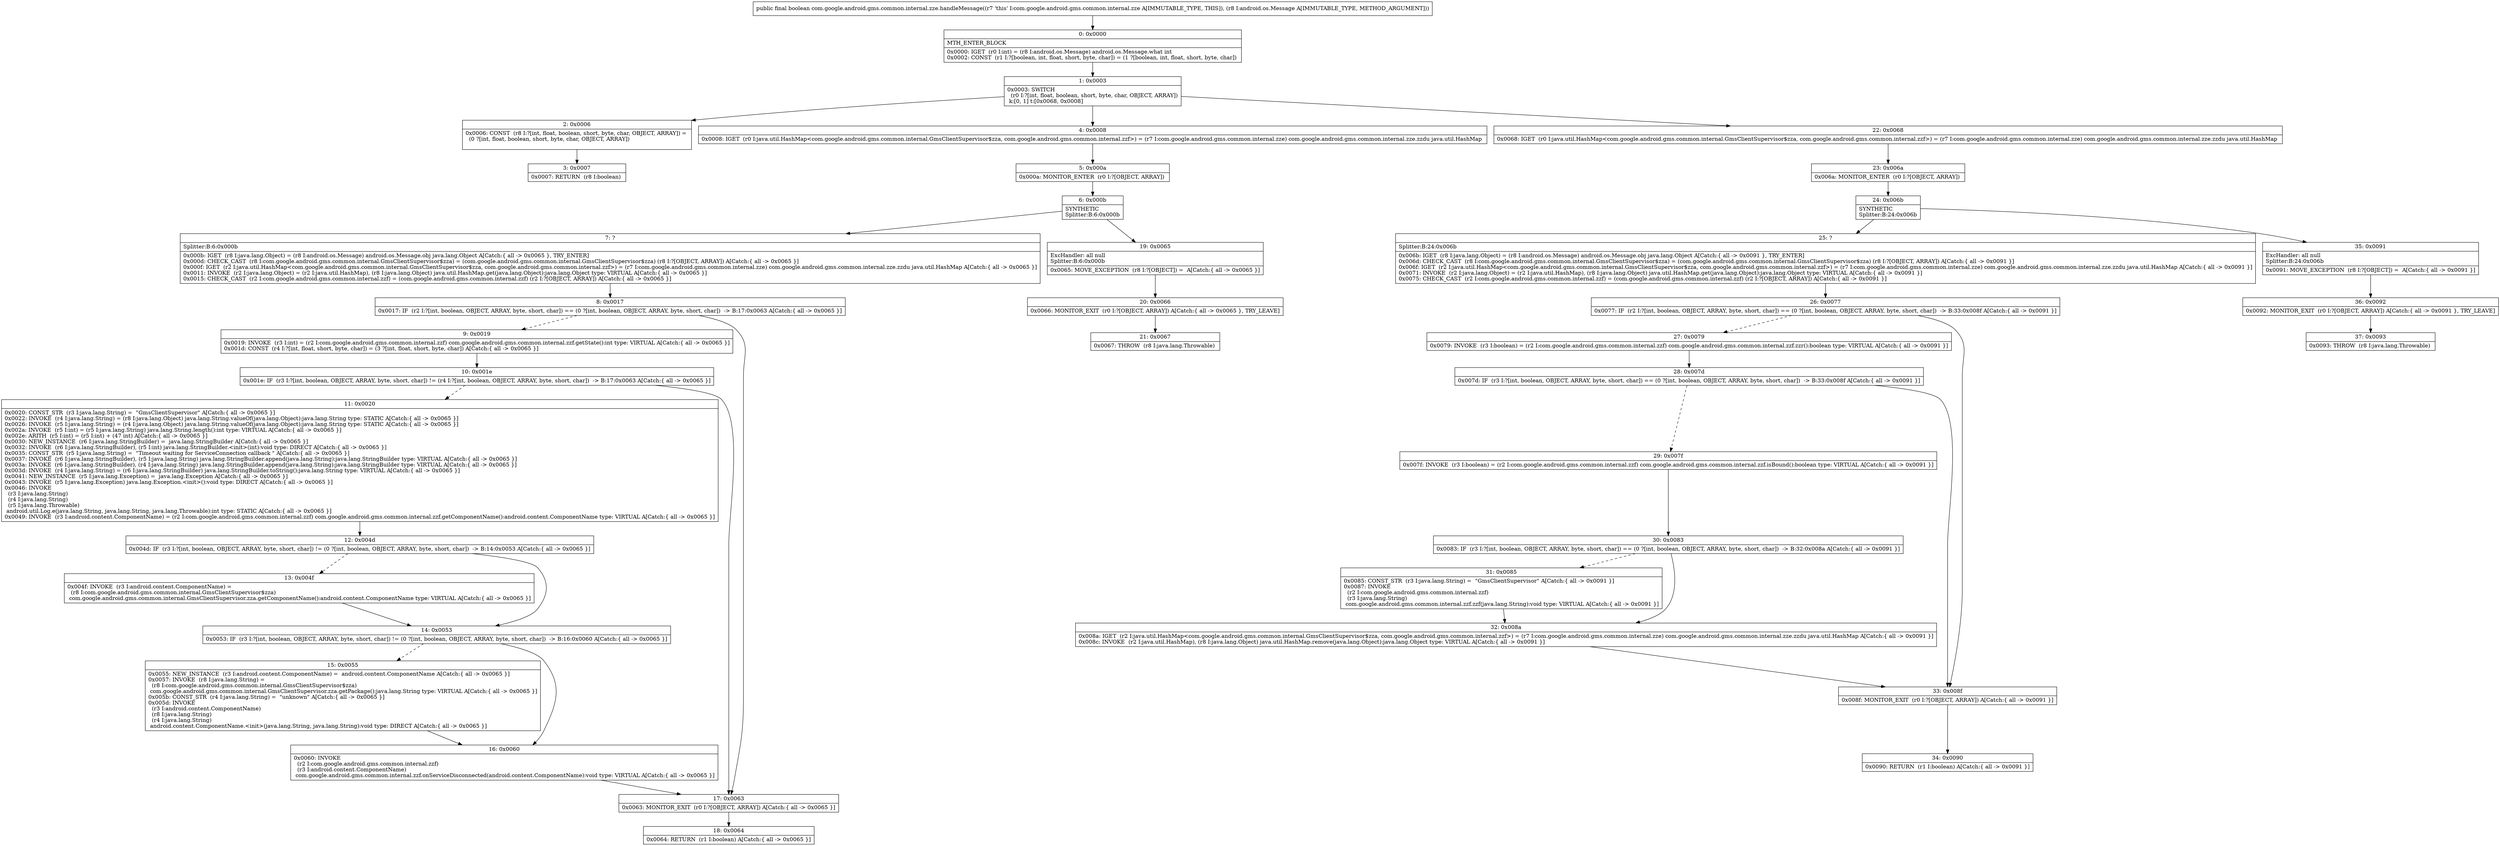 digraph "CFG forcom.google.android.gms.common.internal.zze.handleMessage(Landroid\/os\/Message;)Z" {
Node_0 [shape=record,label="{0\:\ 0x0000|MTH_ENTER_BLOCK\l|0x0000: IGET  (r0 I:int) = (r8 I:android.os.Message) android.os.Message.what int \l0x0002: CONST  (r1 I:?[boolean, int, float, short, byte, char]) = (1 ?[boolean, int, float, short, byte, char]) \l}"];
Node_1 [shape=record,label="{1\:\ 0x0003|0x0003: SWITCH  \l  (r0 I:?[int, float, boolean, short, byte, char, OBJECT, ARRAY])\l k:[0, 1] t:[0x0068, 0x0008] \l}"];
Node_2 [shape=record,label="{2\:\ 0x0006|0x0006: CONST  (r8 I:?[int, float, boolean, short, byte, char, OBJECT, ARRAY]) = \l  (0 ?[int, float, boolean, short, byte, char, OBJECT, ARRAY])\l \l}"];
Node_3 [shape=record,label="{3\:\ 0x0007|0x0007: RETURN  (r8 I:boolean) \l}"];
Node_4 [shape=record,label="{4\:\ 0x0008|0x0008: IGET  (r0 I:java.util.HashMap\<com.google.android.gms.common.internal.GmsClientSupervisor$zza, com.google.android.gms.common.internal.zzf\>) = (r7 I:com.google.android.gms.common.internal.zze) com.google.android.gms.common.internal.zze.zzdu java.util.HashMap \l}"];
Node_5 [shape=record,label="{5\:\ 0x000a|0x000a: MONITOR_ENTER  (r0 I:?[OBJECT, ARRAY]) \l}"];
Node_6 [shape=record,label="{6\:\ 0x000b|SYNTHETIC\lSplitter:B:6:0x000b\l}"];
Node_7 [shape=record,label="{7\:\ ?|Splitter:B:6:0x000b\l|0x000b: IGET  (r8 I:java.lang.Object) = (r8 I:android.os.Message) android.os.Message.obj java.lang.Object A[Catch:\{ all \-\> 0x0065 \}, TRY_ENTER]\l0x000d: CHECK_CAST  (r8 I:com.google.android.gms.common.internal.GmsClientSupervisor$zza) = (com.google.android.gms.common.internal.GmsClientSupervisor$zza) (r8 I:?[OBJECT, ARRAY]) A[Catch:\{ all \-\> 0x0065 \}]\l0x000f: IGET  (r2 I:java.util.HashMap\<com.google.android.gms.common.internal.GmsClientSupervisor$zza, com.google.android.gms.common.internal.zzf\>) = (r7 I:com.google.android.gms.common.internal.zze) com.google.android.gms.common.internal.zze.zzdu java.util.HashMap A[Catch:\{ all \-\> 0x0065 \}]\l0x0011: INVOKE  (r2 I:java.lang.Object) = (r2 I:java.util.HashMap), (r8 I:java.lang.Object) java.util.HashMap.get(java.lang.Object):java.lang.Object type: VIRTUAL A[Catch:\{ all \-\> 0x0065 \}]\l0x0015: CHECK_CAST  (r2 I:com.google.android.gms.common.internal.zzf) = (com.google.android.gms.common.internal.zzf) (r2 I:?[OBJECT, ARRAY]) A[Catch:\{ all \-\> 0x0065 \}]\l}"];
Node_8 [shape=record,label="{8\:\ 0x0017|0x0017: IF  (r2 I:?[int, boolean, OBJECT, ARRAY, byte, short, char]) == (0 ?[int, boolean, OBJECT, ARRAY, byte, short, char])  \-\> B:17:0x0063 A[Catch:\{ all \-\> 0x0065 \}]\l}"];
Node_9 [shape=record,label="{9\:\ 0x0019|0x0019: INVOKE  (r3 I:int) = (r2 I:com.google.android.gms.common.internal.zzf) com.google.android.gms.common.internal.zzf.getState():int type: VIRTUAL A[Catch:\{ all \-\> 0x0065 \}]\l0x001d: CONST  (r4 I:?[int, float, short, byte, char]) = (3 ?[int, float, short, byte, char]) A[Catch:\{ all \-\> 0x0065 \}]\l}"];
Node_10 [shape=record,label="{10\:\ 0x001e|0x001e: IF  (r3 I:?[int, boolean, OBJECT, ARRAY, byte, short, char]) != (r4 I:?[int, boolean, OBJECT, ARRAY, byte, short, char])  \-\> B:17:0x0063 A[Catch:\{ all \-\> 0x0065 \}]\l}"];
Node_11 [shape=record,label="{11\:\ 0x0020|0x0020: CONST_STR  (r3 I:java.lang.String) =  \"GmsClientSupervisor\" A[Catch:\{ all \-\> 0x0065 \}]\l0x0022: INVOKE  (r4 I:java.lang.String) = (r8 I:java.lang.Object) java.lang.String.valueOf(java.lang.Object):java.lang.String type: STATIC A[Catch:\{ all \-\> 0x0065 \}]\l0x0026: INVOKE  (r5 I:java.lang.String) = (r4 I:java.lang.Object) java.lang.String.valueOf(java.lang.Object):java.lang.String type: STATIC A[Catch:\{ all \-\> 0x0065 \}]\l0x002a: INVOKE  (r5 I:int) = (r5 I:java.lang.String) java.lang.String.length():int type: VIRTUAL A[Catch:\{ all \-\> 0x0065 \}]\l0x002e: ARITH  (r5 I:int) = (r5 I:int) + (47 int) A[Catch:\{ all \-\> 0x0065 \}]\l0x0030: NEW_INSTANCE  (r6 I:java.lang.StringBuilder) =  java.lang.StringBuilder A[Catch:\{ all \-\> 0x0065 \}]\l0x0032: INVOKE  (r6 I:java.lang.StringBuilder), (r5 I:int) java.lang.StringBuilder.\<init\>(int):void type: DIRECT A[Catch:\{ all \-\> 0x0065 \}]\l0x0035: CONST_STR  (r5 I:java.lang.String) =  \"Timeout waiting for ServiceConnection callback \" A[Catch:\{ all \-\> 0x0065 \}]\l0x0037: INVOKE  (r6 I:java.lang.StringBuilder), (r5 I:java.lang.String) java.lang.StringBuilder.append(java.lang.String):java.lang.StringBuilder type: VIRTUAL A[Catch:\{ all \-\> 0x0065 \}]\l0x003a: INVOKE  (r6 I:java.lang.StringBuilder), (r4 I:java.lang.String) java.lang.StringBuilder.append(java.lang.String):java.lang.StringBuilder type: VIRTUAL A[Catch:\{ all \-\> 0x0065 \}]\l0x003d: INVOKE  (r4 I:java.lang.String) = (r6 I:java.lang.StringBuilder) java.lang.StringBuilder.toString():java.lang.String type: VIRTUAL A[Catch:\{ all \-\> 0x0065 \}]\l0x0041: NEW_INSTANCE  (r5 I:java.lang.Exception) =  java.lang.Exception A[Catch:\{ all \-\> 0x0065 \}]\l0x0043: INVOKE  (r5 I:java.lang.Exception) java.lang.Exception.\<init\>():void type: DIRECT A[Catch:\{ all \-\> 0x0065 \}]\l0x0046: INVOKE  \l  (r3 I:java.lang.String)\l  (r4 I:java.lang.String)\l  (r5 I:java.lang.Throwable)\l android.util.Log.e(java.lang.String, java.lang.String, java.lang.Throwable):int type: STATIC A[Catch:\{ all \-\> 0x0065 \}]\l0x0049: INVOKE  (r3 I:android.content.ComponentName) = (r2 I:com.google.android.gms.common.internal.zzf) com.google.android.gms.common.internal.zzf.getComponentName():android.content.ComponentName type: VIRTUAL A[Catch:\{ all \-\> 0x0065 \}]\l}"];
Node_12 [shape=record,label="{12\:\ 0x004d|0x004d: IF  (r3 I:?[int, boolean, OBJECT, ARRAY, byte, short, char]) != (0 ?[int, boolean, OBJECT, ARRAY, byte, short, char])  \-\> B:14:0x0053 A[Catch:\{ all \-\> 0x0065 \}]\l}"];
Node_13 [shape=record,label="{13\:\ 0x004f|0x004f: INVOKE  (r3 I:android.content.ComponentName) = \l  (r8 I:com.google.android.gms.common.internal.GmsClientSupervisor$zza)\l com.google.android.gms.common.internal.GmsClientSupervisor.zza.getComponentName():android.content.ComponentName type: VIRTUAL A[Catch:\{ all \-\> 0x0065 \}]\l}"];
Node_14 [shape=record,label="{14\:\ 0x0053|0x0053: IF  (r3 I:?[int, boolean, OBJECT, ARRAY, byte, short, char]) != (0 ?[int, boolean, OBJECT, ARRAY, byte, short, char])  \-\> B:16:0x0060 A[Catch:\{ all \-\> 0x0065 \}]\l}"];
Node_15 [shape=record,label="{15\:\ 0x0055|0x0055: NEW_INSTANCE  (r3 I:android.content.ComponentName) =  android.content.ComponentName A[Catch:\{ all \-\> 0x0065 \}]\l0x0057: INVOKE  (r8 I:java.lang.String) = \l  (r8 I:com.google.android.gms.common.internal.GmsClientSupervisor$zza)\l com.google.android.gms.common.internal.GmsClientSupervisor.zza.getPackage():java.lang.String type: VIRTUAL A[Catch:\{ all \-\> 0x0065 \}]\l0x005b: CONST_STR  (r4 I:java.lang.String) =  \"unknown\" A[Catch:\{ all \-\> 0x0065 \}]\l0x005d: INVOKE  \l  (r3 I:android.content.ComponentName)\l  (r8 I:java.lang.String)\l  (r4 I:java.lang.String)\l android.content.ComponentName.\<init\>(java.lang.String, java.lang.String):void type: DIRECT A[Catch:\{ all \-\> 0x0065 \}]\l}"];
Node_16 [shape=record,label="{16\:\ 0x0060|0x0060: INVOKE  \l  (r2 I:com.google.android.gms.common.internal.zzf)\l  (r3 I:android.content.ComponentName)\l com.google.android.gms.common.internal.zzf.onServiceDisconnected(android.content.ComponentName):void type: VIRTUAL A[Catch:\{ all \-\> 0x0065 \}]\l}"];
Node_17 [shape=record,label="{17\:\ 0x0063|0x0063: MONITOR_EXIT  (r0 I:?[OBJECT, ARRAY]) A[Catch:\{ all \-\> 0x0065 \}]\l}"];
Node_18 [shape=record,label="{18\:\ 0x0064|0x0064: RETURN  (r1 I:boolean) A[Catch:\{ all \-\> 0x0065 \}]\l}"];
Node_19 [shape=record,label="{19\:\ 0x0065|ExcHandler: all null\lSplitter:B:6:0x000b\l|0x0065: MOVE_EXCEPTION  (r8 I:?[OBJECT]) =  A[Catch:\{ all \-\> 0x0065 \}]\l}"];
Node_20 [shape=record,label="{20\:\ 0x0066|0x0066: MONITOR_EXIT  (r0 I:?[OBJECT, ARRAY]) A[Catch:\{ all \-\> 0x0065 \}, TRY_LEAVE]\l}"];
Node_21 [shape=record,label="{21\:\ 0x0067|0x0067: THROW  (r8 I:java.lang.Throwable) \l}"];
Node_22 [shape=record,label="{22\:\ 0x0068|0x0068: IGET  (r0 I:java.util.HashMap\<com.google.android.gms.common.internal.GmsClientSupervisor$zza, com.google.android.gms.common.internal.zzf\>) = (r7 I:com.google.android.gms.common.internal.zze) com.google.android.gms.common.internal.zze.zzdu java.util.HashMap \l}"];
Node_23 [shape=record,label="{23\:\ 0x006a|0x006a: MONITOR_ENTER  (r0 I:?[OBJECT, ARRAY]) \l}"];
Node_24 [shape=record,label="{24\:\ 0x006b|SYNTHETIC\lSplitter:B:24:0x006b\l}"];
Node_25 [shape=record,label="{25\:\ ?|Splitter:B:24:0x006b\l|0x006b: IGET  (r8 I:java.lang.Object) = (r8 I:android.os.Message) android.os.Message.obj java.lang.Object A[Catch:\{ all \-\> 0x0091 \}, TRY_ENTER]\l0x006d: CHECK_CAST  (r8 I:com.google.android.gms.common.internal.GmsClientSupervisor$zza) = (com.google.android.gms.common.internal.GmsClientSupervisor$zza) (r8 I:?[OBJECT, ARRAY]) A[Catch:\{ all \-\> 0x0091 \}]\l0x006f: IGET  (r2 I:java.util.HashMap\<com.google.android.gms.common.internal.GmsClientSupervisor$zza, com.google.android.gms.common.internal.zzf\>) = (r7 I:com.google.android.gms.common.internal.zze) com.google.android.gms.common.internal.zze.zzdu java.util.HashMap A[Catch:\{ all \-\> 0x0091 \}]\l0x0071: INVOKE  (r2 I:java.lang.Object) = (r2 I:java.util.HashMap), (r8 I:java.lang.Object) java.util.HashMap.get(java.lang.Object):java.lang.Object type: VIRTUAL A[Catch:\{ all \-\> 0x0091 \}]\l0x0075: CHECK_CAST  (r2 I:com.google.android.gms.common.internal.zzf) = (com.google.android.gms.common.internal.zzf) (r2 I:?[OBJECT, ARRAY]) A[Catch:\{ all \-\> 0x0091 \}]\l}"];
Node_26 [shape=record,label="{26\:\ 0x0077|0x0077: IF  (r2 I:?[int, boolean, OBJECT, ARRAY, byte, short, char]) == (0 ?[int, boolean, OBJECT, ARRAY, byte, short, char])  \-\> B:33:0x008f A[Catch:\{ all \-\> 0x0091 \}]\l}"];
Node_27 [shape=record,label="{27\:\ 0x0079|0x0079: INVOKE  (r3 I:boolean) = (r2 I:com.google.android.gms.common.internal.zzf) com.google.android.gms.common.internal.zzf.zzr():boolean type: VIRTUAL A[Catch:\{ all \-\> 0x0091 \}]\l}"];
Node_28 [shape=record,label="{28\:\ 0x007d|0x007d: IF  (r3 I:?[int, boolean, OBJECT, ARRAY, byte, short, char]) == (0 ?[int, boolean, OBJECT, ARRAY, byte, short, char])  \-\> B:33:0x008f A[Catch:\{ all \-\> 0x0091 \}]\l}"];
Node_29 [shape=record,label="{29\:\ 0x007f|0x007f: INVOKE  (r3 I:boolean) = (r2 I:com.google.android.gms.common.internal.zzf) com.google.android.gms.common.internal.zzf.isBound():boolean type: VIRTUAL A[Catch:\{ all \-\> 0x0091 \}]\l}"];
Node_30 [shape=record,label="{30\:\ 0x0083|0x0083: IF  (r3 I:?[int, boolean, OBJECT, ARRAY, byte, short, char]) == (0 ?[int, boolean, OBJECT, ARRAY, byte, short, char])  \-\> B:32:0x008a A[Catch:\{ all \-\> 0x0091 \}]\l}"];
Node_31 [shape=record,label="{31\:\ 0x0085|0x0085: CONST_STR  (r3 I:java.lang.String) =  \"GmsClientSupervisor\" A[Catch:\{ all \-\> 0x0091 \}]\l0x0087: INVOKE  \l  (r2 I:com.google.android.gms.common.internal.zzf)\l  (r3 I:java.lang.String)\l com.google.android.gms.common.internal.zzf.zzf(java.lang.String):void type: VIRTUAL A[Catch:\{ all \-\> 0x0091 \}]\l}"];
Node_32 [shape=record,label="{32\:\ 0x008a|0x008a: IGET  (r2 I:java.util.HashMap\<com.google.android.gms.common.internal.GmsClientSupervisor$zza, com.google.android.gms.common.internal.zzf\>) = (r7 I:com.google.android.gms.common.internal.zze) com.google.android.gms.common.internal.zze.zzdu java.util.HashMap A[Catch:\{ all \-\> 0x0091 \}]\l0x008c: INVOKE  (r2 I:java.util.HashMap), (r8 I:java.lang.Object) java.util.HashMap.remove(java.lang.Object):java.lang.Object type: VIRTUAL A[Catch:\{ all \-\> 0x0091 \}]\l}"];
Node_33 [shape=record,label="{33\:\ 0x008f|0x008f: MONITOR_EXIT  (r0 I:?[OBJECT, ARRAY]) A[Catch:\{ all \-\> 0x0091 \}]\l}"];
Node_34 [shape=record,label="{34\:\ 0x0090|0x0090: RETURN  (r1 I:boolean) A[Catch:\{ all \-\> 0x0091 \}]\l}"];
Node_35 [shape=record,label="{35\:\ 0x0091|ExcHandler: all null\lSplitter:B:24:0x006b\l|0x0091: MOVE_EXCEPTION  (r8 I:?[OBJECT]) =  A[Catch:\{ all \-\> 0x0091 \}]\l}"];
Node_36 [shape=record,label="{36\:\ 0x0092|0x0092: MONITOR_EXIT  (r0 I:?[OBJECT, ARRAY]) A[Catch:\{ all \-\> 0x0091 \}, TRY_LEAVE]\l}"];
Node_37 [shape=record,label="{37\:\ 0x0093|0x0093: THROW  (r8 I:java.lang.Throwable) \l}"];
MethodNode[shape=record,label="{public final boolean com.google.android.gms.common.internal.zze.handleMessage((r7 'this' I:com.google.android.gms.common.internal.zze A[IMMUTABLE_TYPE, THIS]), (r8 I:android.os.Message A[IMMUTABLE_TYPE, METHOD_ARGUMENT])) }"];
MethodNode -> Node_0;
Node_0 -> Node_1;
Node_1 -> Node_2;
Node_1 -> Node_4;
Node_1 -> Node_22;
Node_2 -> Node_3;
Node_4 -> Node_5;
Node_5 -> Node_6;
Node_6 -> Node_7;
Node_6 -> Node_19;
Node_7 -> Node_8;
Node_8 -> Node_9[style=dashed];
Node_8 -> Node_17;
Node_9 -> Node_10;
Node_10 -> Node_11[style=dashed];
Node_10 -> Node_17;
Node_11 -> Node_12;
Node_12 -> Node_13[style=dashed];
Node_12 -> Node_14;
Node_13 -> Node_14;
Node_14 -> Node_15[style=dashed];
Node_14 -> Node_16;
Node_15 -> Node_16;
Node_16 -> Node_17;
Node_17 -> Node_18;
Node_19 -> Node_20;
Node_20 -> Node_21;
Node_22 -> Node_23;
Node_23 -> Node_24;
Node_24 -> Node_25;
Node_24 -> Node_35;
Node_25 -> Node_26;
Node_26 -> Node_27[style=dashed];
Node_26 -> Node_33;
Node_27 -> Node_28;
Node_28 -> Node_29[style=dashed];
Node_28 -> Node_33;
Node_29 -> Node_30;
Node_30 -> Node_31[style=dashed];
Node_30 -> Node_32;
Node_31 -> Node_32;
Node_32 -> Node_33;
Node_33 -> Node_34;
Node_35 -> Node_36;
Node_36 -> Node_37;
}

